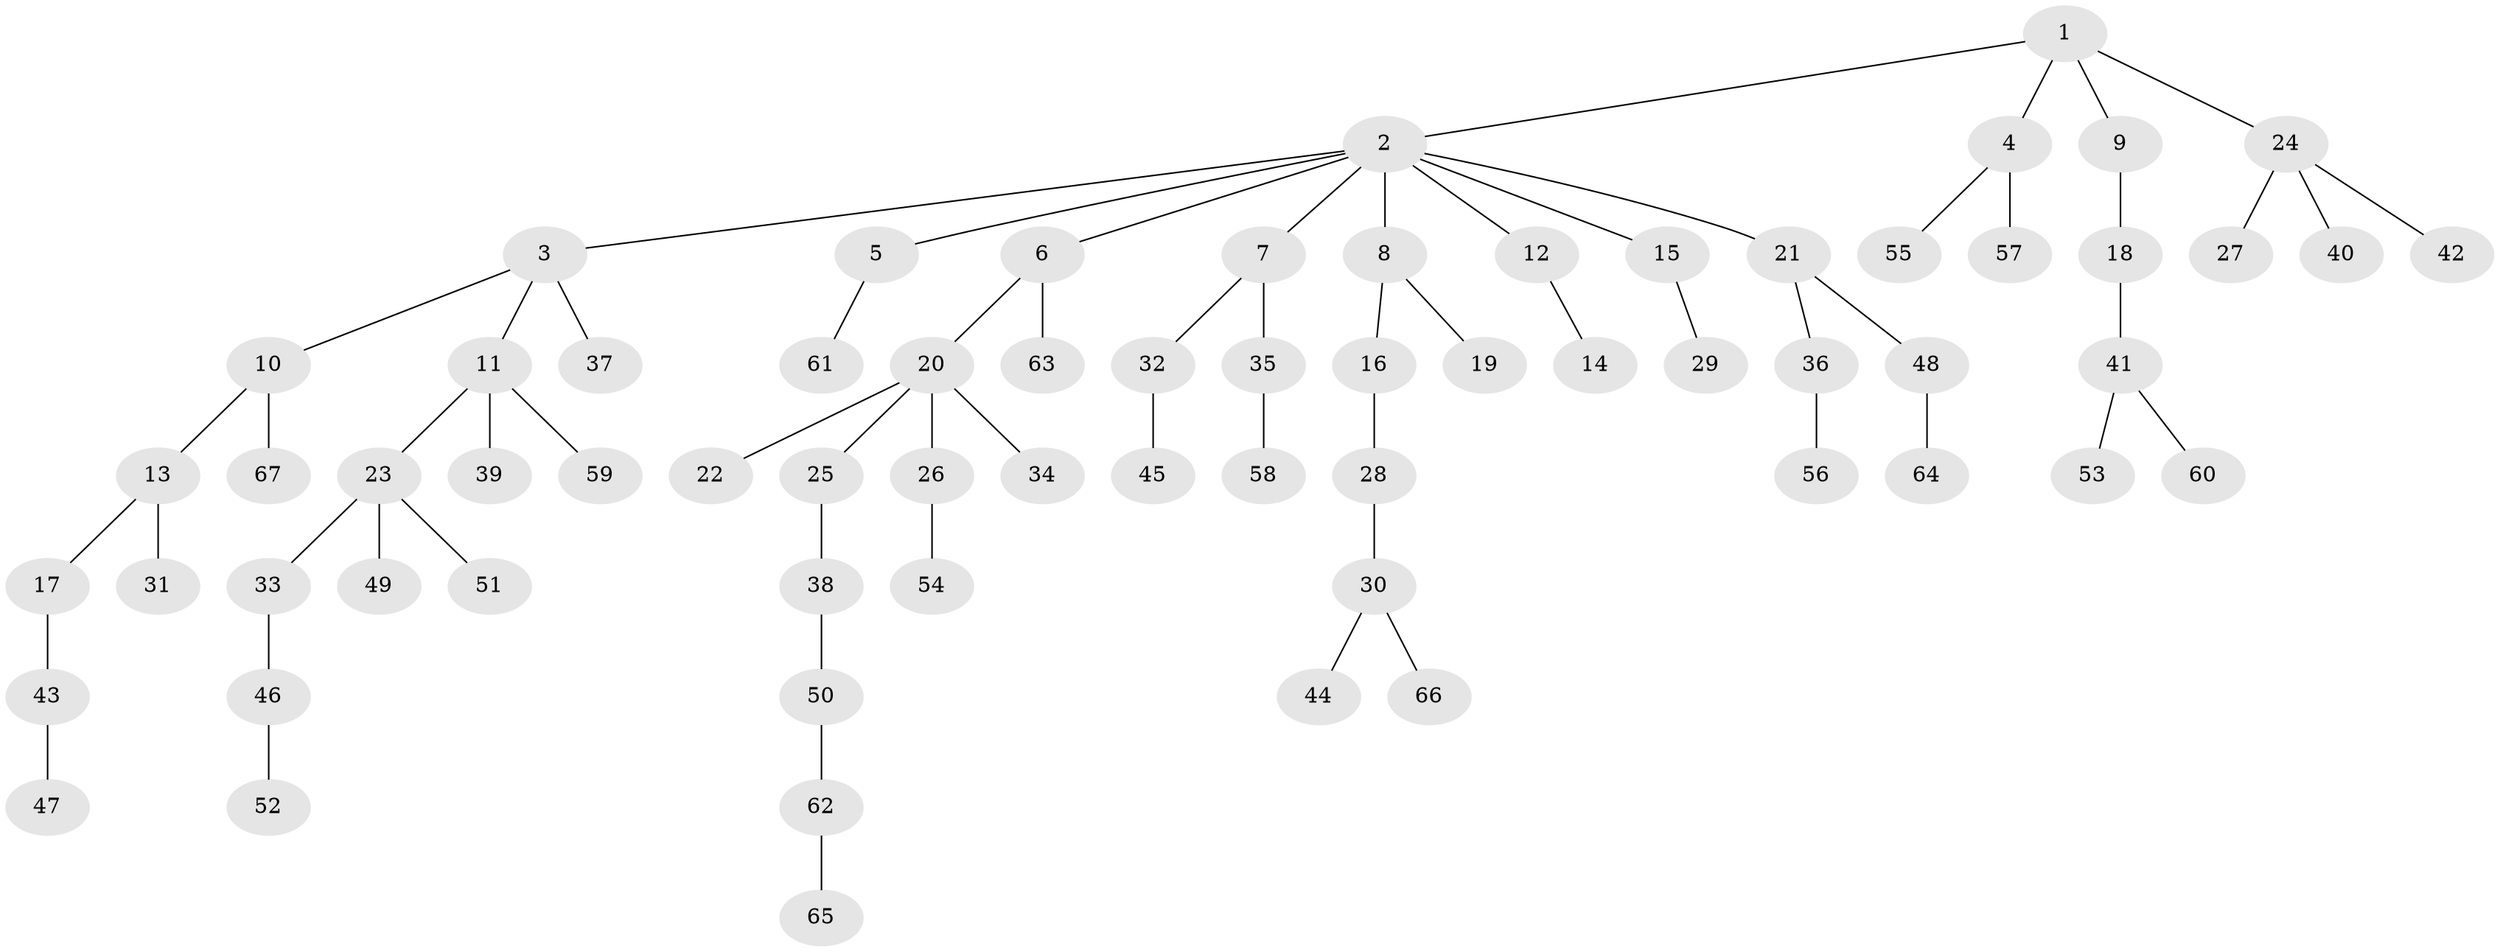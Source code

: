 // original degree distribution, {4: 0.07368421052631578, 10: 0.010526315789473684, 5: 0.042105263157894736, 3: 0.11578947368421053, 2: 0.2631578947368421, 1: 0.49473684210526314}
// Generated by graph-tools (version 1.1) at 2025/51/03/04/25 22:51:43]
// undirected, 67 vertices, 66 edges
graph export_dot {
  node [color=gray90,style=filled];
  1;
  2;
  3;
  4;
  5;
  6;
  7;
  8;
  9;
  10;
  11;
  12;
  13;
  14;
  15;
  16;
  17;
  18;
  19;
  20;
  21;
  22;
  23;
  24;
  25;
  26;
  27;
  28;
  29;
  30;
  31;
  32;
  33;
  34;
  35;
  36;
  37;
  38;
  39;
  40;
  41;
  42;
  43;
  44;
  45;
  46;
  47;
  48;
  49;
  50;
  51;
  52;
  53;
  54;
  55;
  56;
  57;
  58;
  59;
  60;
  61;
  62;
  63;
  64;
  65;
  66;
  67;
  1 -- 2 [weight=1.0];
  1 -- 4 [weight=1.0];
  1 -- 9 [weight=1.0];
  1 -- 24 [weight=1.0];
  2 -- 3 [weight=1.0];
  2 -- 5 [weight=1.0];
  2 -- 6 [weight=1.0];
  2 -- 7 [weight=1.0];
  2 -- 8 [weight=1.0];
  2 -- 12 [weight=1.0];
  2 -- 15 [weight=1.0];
  2 -- 21 [weight=1.0];
  3 -- 10 [weight=1.0];
  3 -- 11 [weight=1.0];
  3 -- 37 [weight=1.0];
  4 -- 55 [weight=1.0];
  4 -- 57 [weight=1.0];
  5 -- 61 [weight=1.0];
  6 -- 20 [weight=1.0];
  6 -- 63 [weight=1.0];
  7 -- 32 [weight=1.0];
  7 -- 35 [weight=1.0];
  8 -- 16 [weight=1.0];
  8 -- 19 [weight=1.0];
  9 -- 18 [weight=1.0];
  10 -- 13 [weight=1.0];
  10 -- 67 [weight=1.0];
  11 -- 23 [weight=1.0];
  11 -- 39 [weight=1.0];
  11 -- 59 [weight=1.0];
  12 -- 14 [weight=1.0];
  13 -- 17 [weight=1.0];
  13 -- 31 [weight=1.0];
  15 -- 29 [weight=1.0];
  16 -- 28 [weight=1.0];
  17 -- 43 [weight=1.0];
  18 -- 41 [weight=1.0];
  20 -- 22 [weight=1.0];
  20 -- 25 [weight=1.0];
  20 -- 26 [weight=1.0];
  20 -- 34 [weight=1.0];
  21 -- 36 [weight=1.0];
  21 -- 48 [weight=1.0];
  23 -- 33 [weight=1.0];
  23 -- 49 [weight=1.0];
  23 -- 51 [weight=1.0];
  24 -- 27 [weight=1.0];
  24 -- 40 [weight=1.0];
  24 -- 42 [weight=1.0];
  25 -- 38 [weight=1.0];
  26 -- 54 [weight=1.0];
  28 -- 30 [weight=1.0];
  30 -- 44 [weight=1.0];
  30 -- 66 [weight=1.0];
  32 -- 45 [weight=1.0];
  33 -- 46 [weight=1.0];
  35 -- 58 [weight=1.0];
  36 -- 56 [weight=1.0];
  38 -- 50 [weight=1.0];
  41 -- 53 [weight=1.0];
  41 -- 60 [weight=1.0];
  43 -- 47 [weight=1.0];
  46 -- 52 [weight=1.0];
  48 -- 64 [weight=1.0];
  50 -- 62 [weight=1.0];
  62 -- 65 [weight=1.0];
}
